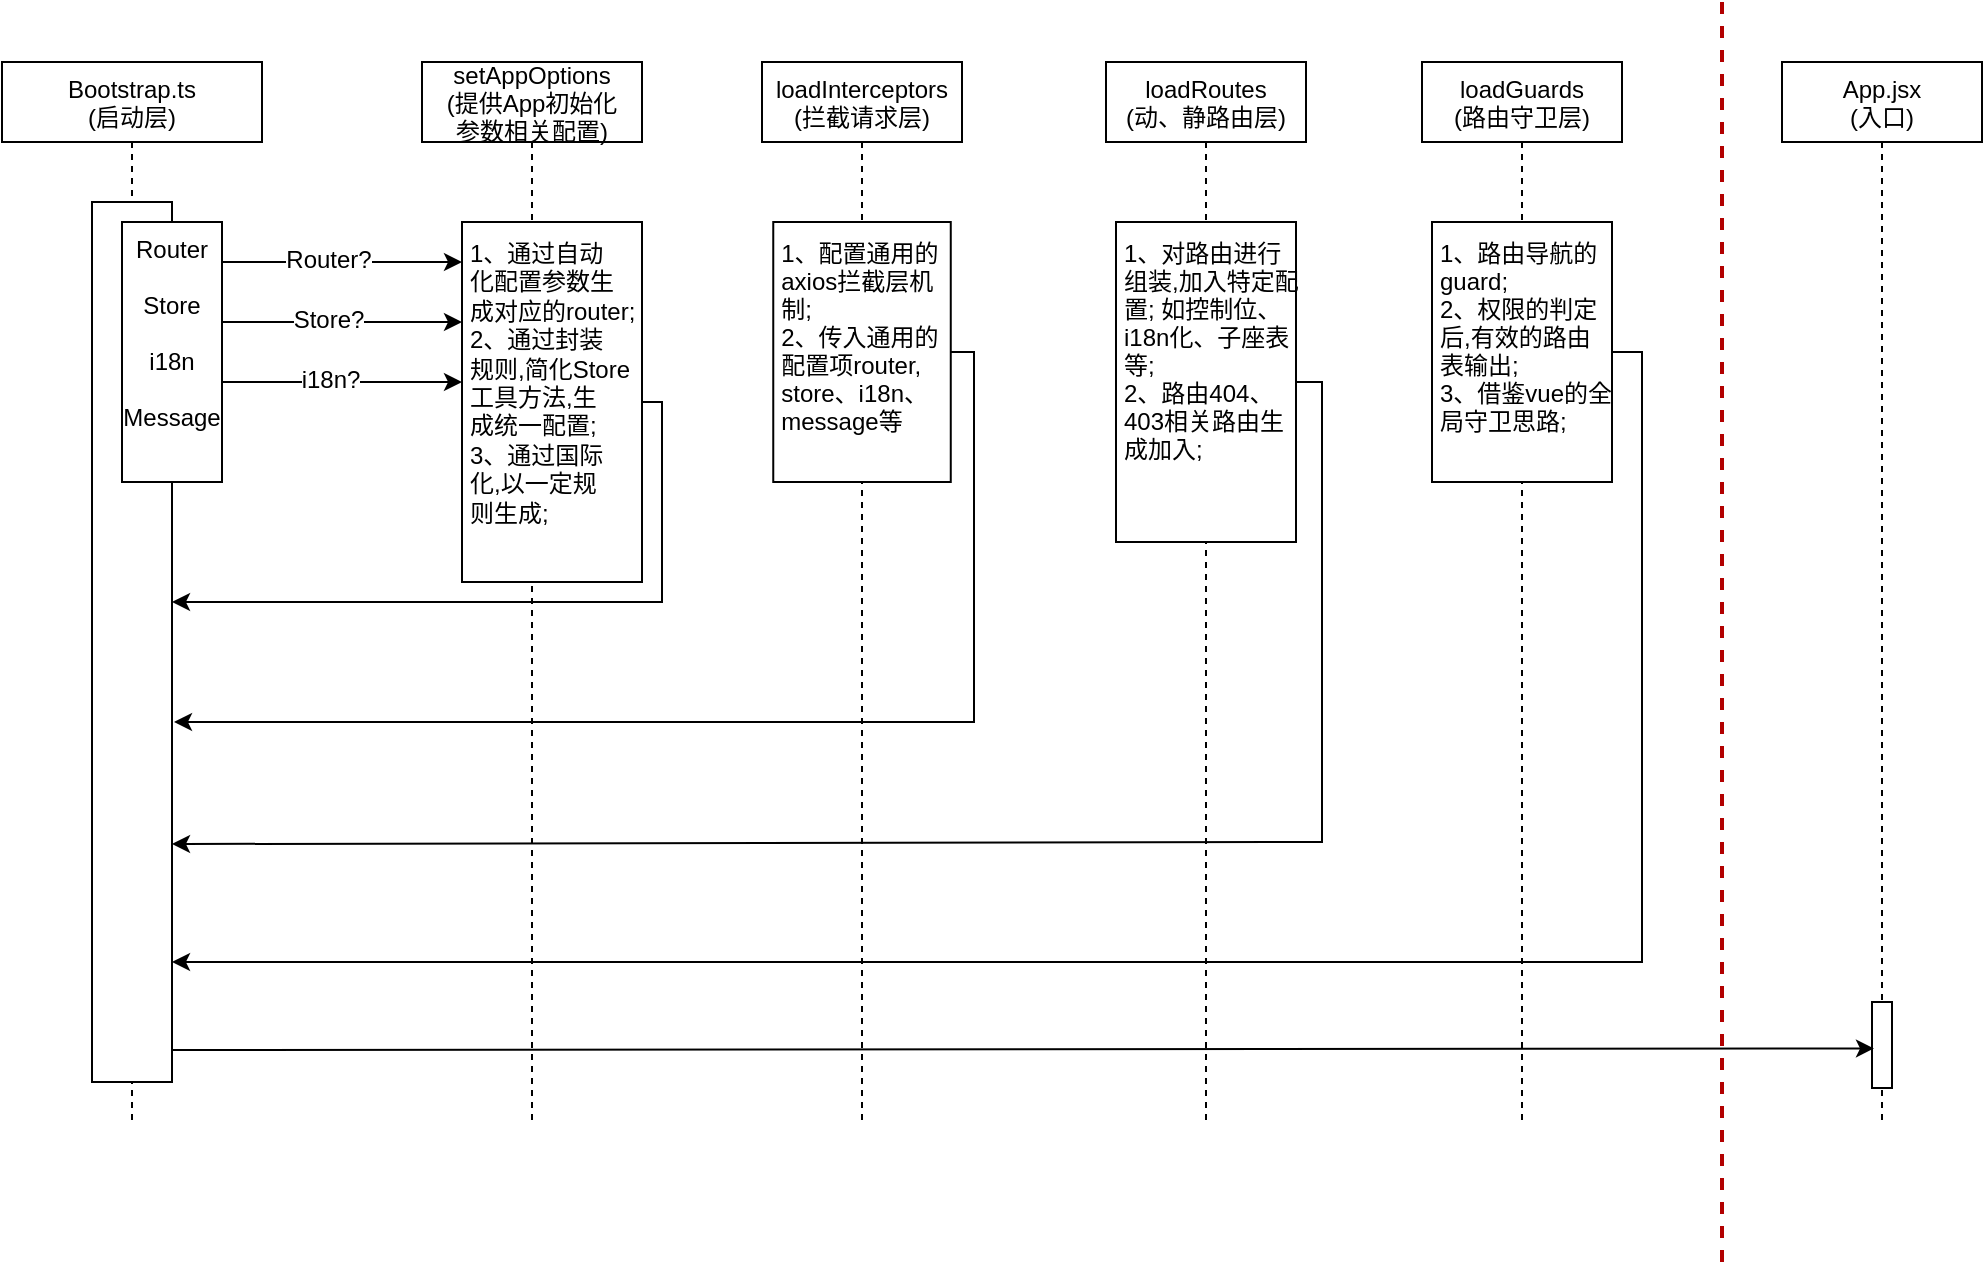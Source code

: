 <mxfile version="14.7.6" type="github">
  <diagram id="kgpKYQtTHZ0yAKxKKP6v" name="Page-1">
    <mxGraphModel dx="1426" dy="845" grid="1" gridSize="10" guides="1" tooltips="1" connect="1" arrows="1" fold="1" page="0" pageScale="1" pageWidth="850" pageHeight="1100" math="0" shadow="0">
      <root>
        <mxCell id="0" />
        <mxCell id="1" parent="0" />
        <mxCell id="3nuBFxr9cyL0pnOWT2aG-1" value="Bootstrap.ts&#xa;(启动层)" style="shape=umlLifeline;perimeter=lifelinePerimeter;container=1;collapsible=0;recursiveResize=0;rounded=0;shadow=0;strokeWidth=1;" parent="1" vertex="1">
          <mxGeometry x="90" y="80" width="130" height="530" as="geometry" />
        </mxCell>
        <mxCell id="3nuBFxr9cyL0pnOWT2aG-2" value="" style="points=[];perimeter=orthogonalPerimeter;rounded=0;shadow=0;strokeWidth=1;" parent="3nuBFxr9cyL0pnOWT2aG-1" vertex="1">
          <mxGeometry x="45" y="70" width="40" height="440" as="geometry" />
        </mxCell>
        <mxCell id="3nuBFxr9cyL0pnOWT2aG-4" value="Router&#xa;&#xa;Store&#xa;&#xa;i18n&#xa;&#xa;Message" style="points=[];perimeter=orthogonalPerimeter;rounded=0;shadow=0;strokeWidth=1;verticalAlign=top;" parent="3nuBFxr9cyL0pnOWT2aG-1" vertex="1">
          <mxGeometry x="60" y="80" width="50" height="130" as="geometry" />
        </mxCell>
        <mxCell id="3nuBFxr9cyL0pnOWT2aG-5" value="setAppOptions&#xa;(提供App初始化&#xa;参数相关配置)" style="shape=umlLifeline;perimeter=lifelinePerimeter;container=1;collapsible=0;recursiveResize=0;rounded=0;shadow=0;strokeWidth=1;" parent="1" vertex="1">
          <mxGeometry x="300" y="80" width="110" height="530" as="geometry" />
        </mxCell>
        <mxCell id="3nuBFxr9cyL0pnOWT2aG-6" value="1、通过自动&lt;br&gt;化配置参数生&lt;br&gt;成对应的router;&lt;br&gt;2、通过封装&lt;br&gt;规则,简化Store&lt;br&gt;工具方法,生&lt;br&gt;成统一配置;&lt;br&gt;3、通过国际&lt;br&gt;化,以一定规&lt;br&gt;则生成;&lt;br&gt;" style="points=[];perimeter=orthogonalPerimeter;rounded=0;shadow=0;strokeWidth=1;align=left;verticalAlign=top;whiteSpace=wrap;html=1;spacingLeft=2;spacingTop=2;spacingRight=2;" parent="3nuBFxr9cyL0pnOWT2aG-5" vertex="1">
          <mxGeometry x="20" y="80" width="90" height="180" as="geometry" />
        </mxCell>
        <mxCell id="53EMeyGauOTB7f6ot8U0-3" value="loadInterceptors&#xa;(拦截请求层)" style="shape=umlLifeline;perimeter=lifelinePerimeter;container=1;collapsible=0;recursiveResize=0;rounded=0;shadow=0;strokeWidth=1;" vertex="1" parent="1">
          <mxGeometry x="470" y="80" width="100" height="530" as="geometry" />
        </mxCell>
        <mxCell id="53EMeyGauOTB7f6ot8U0-4" value="1、配置通用的&#xa;axios拦截层机&#xa;制;&#xa;2、传入通用的&#xa;配置项router,&#xa;store、i18n、&#xa;message等" style="points=[];perimeter=orthogonalPerimeter;rounded=0;shadow=0;strokeWidth=1;align=left;verticalAlign=top;spacingTop=2;spacingLeft=2;spacingRight=2;" vertex="1" parent="53EMeyGauOTB7f6ot8U0-3">
          <mxGeometry x="5.63" y="80" width="88.75" height="130" as="geometry" />
        </mxCell>
        <mxCell id="53EMeyGauOTB7f6ot8U0-5" value="loadRoutes&#xa;(动、静路由层)" style="shape=umlLifeline;perimeter=lifelinePerimeter;container=1;collapsible=0;recursiveResize=0;rounded=0;shadow=0;strokeWidth=1;" vertex="1" parent="1">
          <mxGeometry x="642" y="80" width="100" height="530" as="geometry" />
        </mxCell>
        <mxCell id="53EMeyGauOTB7f6ot8U0-6" value="1、对路由进行&#xa;组装,加入特定配&#xa;置; 如控制位、&#xa;i18n化、子座表&#xa;等;&#xa;2、路由404、&#xa;403相关路由生&#xa;成加入;" style="points=[];perimeter=orthogonalPerimeter;rounded=0;shadow=0;strokeWidth=1;align=left;verticalAlign=top;spacingTop=2;spacingLeft=2;spacingRight=2;" vertex="1" parent="53EMeyGauOTB7f6ot8U0-5">
          <mxGeometry x="5" y="80" width="90" height="160" as="geometry" />
        </mxCell>
        <mxCell id="53EMeyGauOTB7f6ot8U0-7" value="loadGuards&#xa;(路由守卫层)" style="shape=umlLifeline;perimeter=lifelinePerimeter;container=1;collapsible=0;recursiveResize=0;rounded=0;shadow=0;strokeWidth=1;" vertex="1" parent="1">
          <mxGeometry x="800" y="80" width="100" height="530" as="geometry" />
        </mxCell>
        <mxCell id="53EMeyGauOTB7f6ot8U0-8" value="1、路由导航的&#xa;guard;&#xa;2、权限的判定&#xa;后,有效的路由&#xa;表输出;&#xa;3、借鉴vue的全&#xa;局守卫思路;" style="points=[];perimeter=orthogonalPerimeter;rounded=0;shadow=0;strokeWidth=1;align=left;verticalAlign=top;spacingTop=2;spacingLeft=2;spacingRight=2;" vertex="1" parent="53EMeyGauOTB7f6ot8U0-7">
          <mxGeometry x="5" y="80" width="90" height="130" as="geometry" />
        </mxCell>
        <mxCell id="53EMeyGauOTB7f6ot8U0-10" style="edgeStyle=orthogonalEdgeStyle;rounded=0;orthogonalLoop=1;jettySize=auto;html=1;" edge="1" parent="1" source="3nuBFxr9cyL0pnOWT2aG-4">
          <mxGeometry relative="1" as="geometry">
            <mxPoint x="320" y="180" as="targetPoint" />
            <Array as="points">
              <mxPoint x="270" y="180" />
              <mxPoint x="270" y="180" />
            </Array>
          </mxGeometry>
        </mxCell>
        <mxCell id="53EMeyGauOTB7f6ot8U0-11" value="&lt;span style=&quot;font-size: 12px&quot;&gt;Router?&lt;/span&gt;" style="edgeLabel;html=1;align=center;verticalAlign=middle;resizable=0;points=[];" vertex="1" connectable="0" parent="53EMeyGauOTB7f6ot8U0-10">
          <mxGeometry x="-0.117" y="1" relative="1" as="geometry">
            <mxPoint as="offset" />
          </mxGeometry>
        </mxCell>
        <mxCell id="53EMeyGauOTB7f6ot8U0-12" style="edgeStyle=orthogonalEdgeStyle;rounded=0;orthogonalLoop=1;jettySize=auto;html=1;" edge="1" parent="1">
          <mxGeometry relative="1" as="geometry">
            <mxPoint x="200" y="210" as="sourcePoint" />
            <mxPoint x="320" y="210" as="targetPoint" />
            <Array as="points">
              <mxPoint x="270" y="210" />
              <mxPoint x="270" y="210" />
            </Array>
          </mxGeometry>
        </mxCell>
        <mxCell id="53EMeyGauOTB7f6ot8U0-13" value="&lt;span style=&quot;font-size: 12px&quot;&gt;Store?&lt;/span&gt;" style="edgeLabel;html=1;align=center;verticalAlign=middle;resizable=0;points=[];" vertex="1" connectable="0" parent="53EMeyGauOTB7f6ot8U0-12">
          <mxGeometry x="-0.117" y="1" relative="1" as="geometry">
            <mxPoint as="offset" />
          </mxGeometry>
        </mxCell>
        <mxCell id="53EMeyGauOTB7f6ot8U0-14" style="edgeStyle=orthogonalEdgeStyle;rounded=0;orthogonalLoop=1;jettySize=auto;html=1;" edge="1" parent="1">
          <mxGeometry relative="1" as="geometry">
            <mxPoint x="200" y="240" as="sourcePoint" />
            <mxPoint x="320" y="240" as="targetPoint" />
            <Array as="points">
              <mxPoint x="270" y="240" />
              <mxPoint x="270" y="240" />
            </Array>
          </mxGeometry>
        </mxCell>
        <mxCell id="53EMeyGauOTB7f6ot8U0-15" value="&lt;span style=&quot;font-size: 12px&quot;&gt;i18n?&lt;/span&gt;" style="edgeLabel;html=1;align=center;verticalAlign=middle;resizable=0;points=[];" vertex="1" connectable="0" parent="53EMeyGauOTB7f6ot8U0-14">
          <mxGeometry x="-0.117" y="1" relative="1" as="geometry">
            <mxPoint x="1" as="offset" />
          </mxGeometry>
        </mxCell>
        <mxCell id="53EMeyGauOTB7f6ot8U0-16" style="edgeStyle=orthogonalEdgeStyle;rounded=0;orthogonalLoop=1;jettySize=auto;html=1;jumpStyle=arc;" edge="1" parent="1" source="3nuBFxr9cyL0pnOWT2aG-6" target="3nuBFxr9cyL0pnOWT2aG-2">
          <mxGeometry relative="1" as="geometry">
            <Array as="points">
              <mxPoint x="420" y="250" />
              <mxPoint x="420" y="350" />
            </Array>
          </mxGeometry>
        </mxCell>
        <mxCell id="53EMeyGauOTB7f6ot8U0-17" style="edgeStyle=orthogonalEdgeStyle;rounded=0;jumpStyle=arc;orthogonalLoop=1;jettySize=auto;html=1;" edge="1" parent="1" source="53EMeyGauOTB7f6ot8U0-4">
          <mxGeometry relative="1" as="geometry">
            <mxPoint x="570" y="225" as="sourcePoint" />
            <mxPoint x="176" y="410" as="targetPoint" />
            <Array as="points">
              <mxPoint x="576" y="225" />
              <mxPoint x="576" y="410" />
              <mxPoint x="176" y="410" />
            </Array>
          </mxGeometry>
        </mxCell>
        <mxCell id="53EMeyGauOTB7f6ot8U0-19" style="edgeStyle=orthogonalEdgeStyle;rounded=0;jumpStyle=arc;orthogonalLoop=1;jettySize=auto;html=1;" edge="1" parent="1" source="53EMeyGauOTB7f6ot8U0-6">
          <mxGeometry relative="1" as="geometry">
            <mxPoint x="175" y="471" as="targetPoint" />
            <Array as="points">
              <mxPoint x="750" y="240" />
              <mxPoint x="750" y="470" />
              <mxPoint x="179" y="470" />
              <mxPoint x="179" y="471" />
            </Array>
          </mxGeometry>
        </mxCell>
        <mxCell id="53EMeyGauOTB7f6ot8U0-20" style="edgeStyle=orthogonalEdgeStyle;rounded=0;jumpStyle=arc;orthogonalLoop=1;jettySize=auto;html=1;" edge="1" parent="1" source="53EMeyGauOTB7f6ot8U0-8">
          <mxGeometry relative="1" as="geometry">
            <mxPoint x="175" y="530" as="targetPoint" />
            <Array as="points">
              <mxPoint x="910" y="225" />
              <mxPoint x="910" y="530" />
            </Array>
          </mxGeometry>
        </mxCell>
        <mxCell id="53EMeyGauOTB7f6ot8U0-21" value="App.jsx&#xa;(入口)" style="shape=umlLifeline;perimeter=lifelinePerimeter;container=1;collapsible=0;recursiveResize=0;rounded=0;shadow=0;strokeWidth=1;" vertex="1" parent="1">
          <mxGeometry x="980" y="80" width="100" height="530" as="geometry" />
        </mxCell>
        <mxCell id="53EMeyGauOTB7f6ot8U0-22" value="" style="points=[];perimeter=orthogonalPerimeter;rounded=0;shadow=0;strokeWidth=1;align=left;verticalAlign=top;spacingTop=2;spacingLeft=2;spacingRight=2;" vertex="1" parent="53EMeyGauOTB7f6ot8U0-21">
          <mxGeometry x="45" y="470" width="10" height="43" as="geometry" />
        </mxCell>
        <mxCell id="53EMeyGauOTB7f6ot8U0-23" style="edgeStyle=orthogonalEdgeStyle;rounded=0;jumpStyle=arc;orthogonalLoop=1;jettySize=auto;html=1;entryX=0.1;entryY=0.54;entryDx=0;entryDy=0;entryPerimeter=0;" edge="1" parent="1" source="3nuBFxr9cyL0pnOWT2aG-2" target="53EMeyGauOTB7f6ot8U0-22">
          <mxGeometry relative="1" as="geometry">
            <Array as="points">
              <mxPoint x="400" y="574" />
              <mxPoint x="400" y="574" />
            </Array>
          </mxGeometry>
        </mxCell>
        <mxCell id="53EMeyGauOTB7f6ot8U0-27" value="" style="endArrow=none;dashed=1;html=1;strokeWidth=2;fillColor=#e51400;strokeColor=#B20000;" edge="1" parent="1">
          <mxGeometry width="50" height="50" relative="1" as="geometry">
            <mxPoint x="950" y="680" as="sourcePoint" />
            <mxPoint x="950" y="50" as="targetPoint" />
          </mxGeometry>
        </mxCell>
      </root>
    </mxGraphModel>
  </diagram>
</mxfile>
